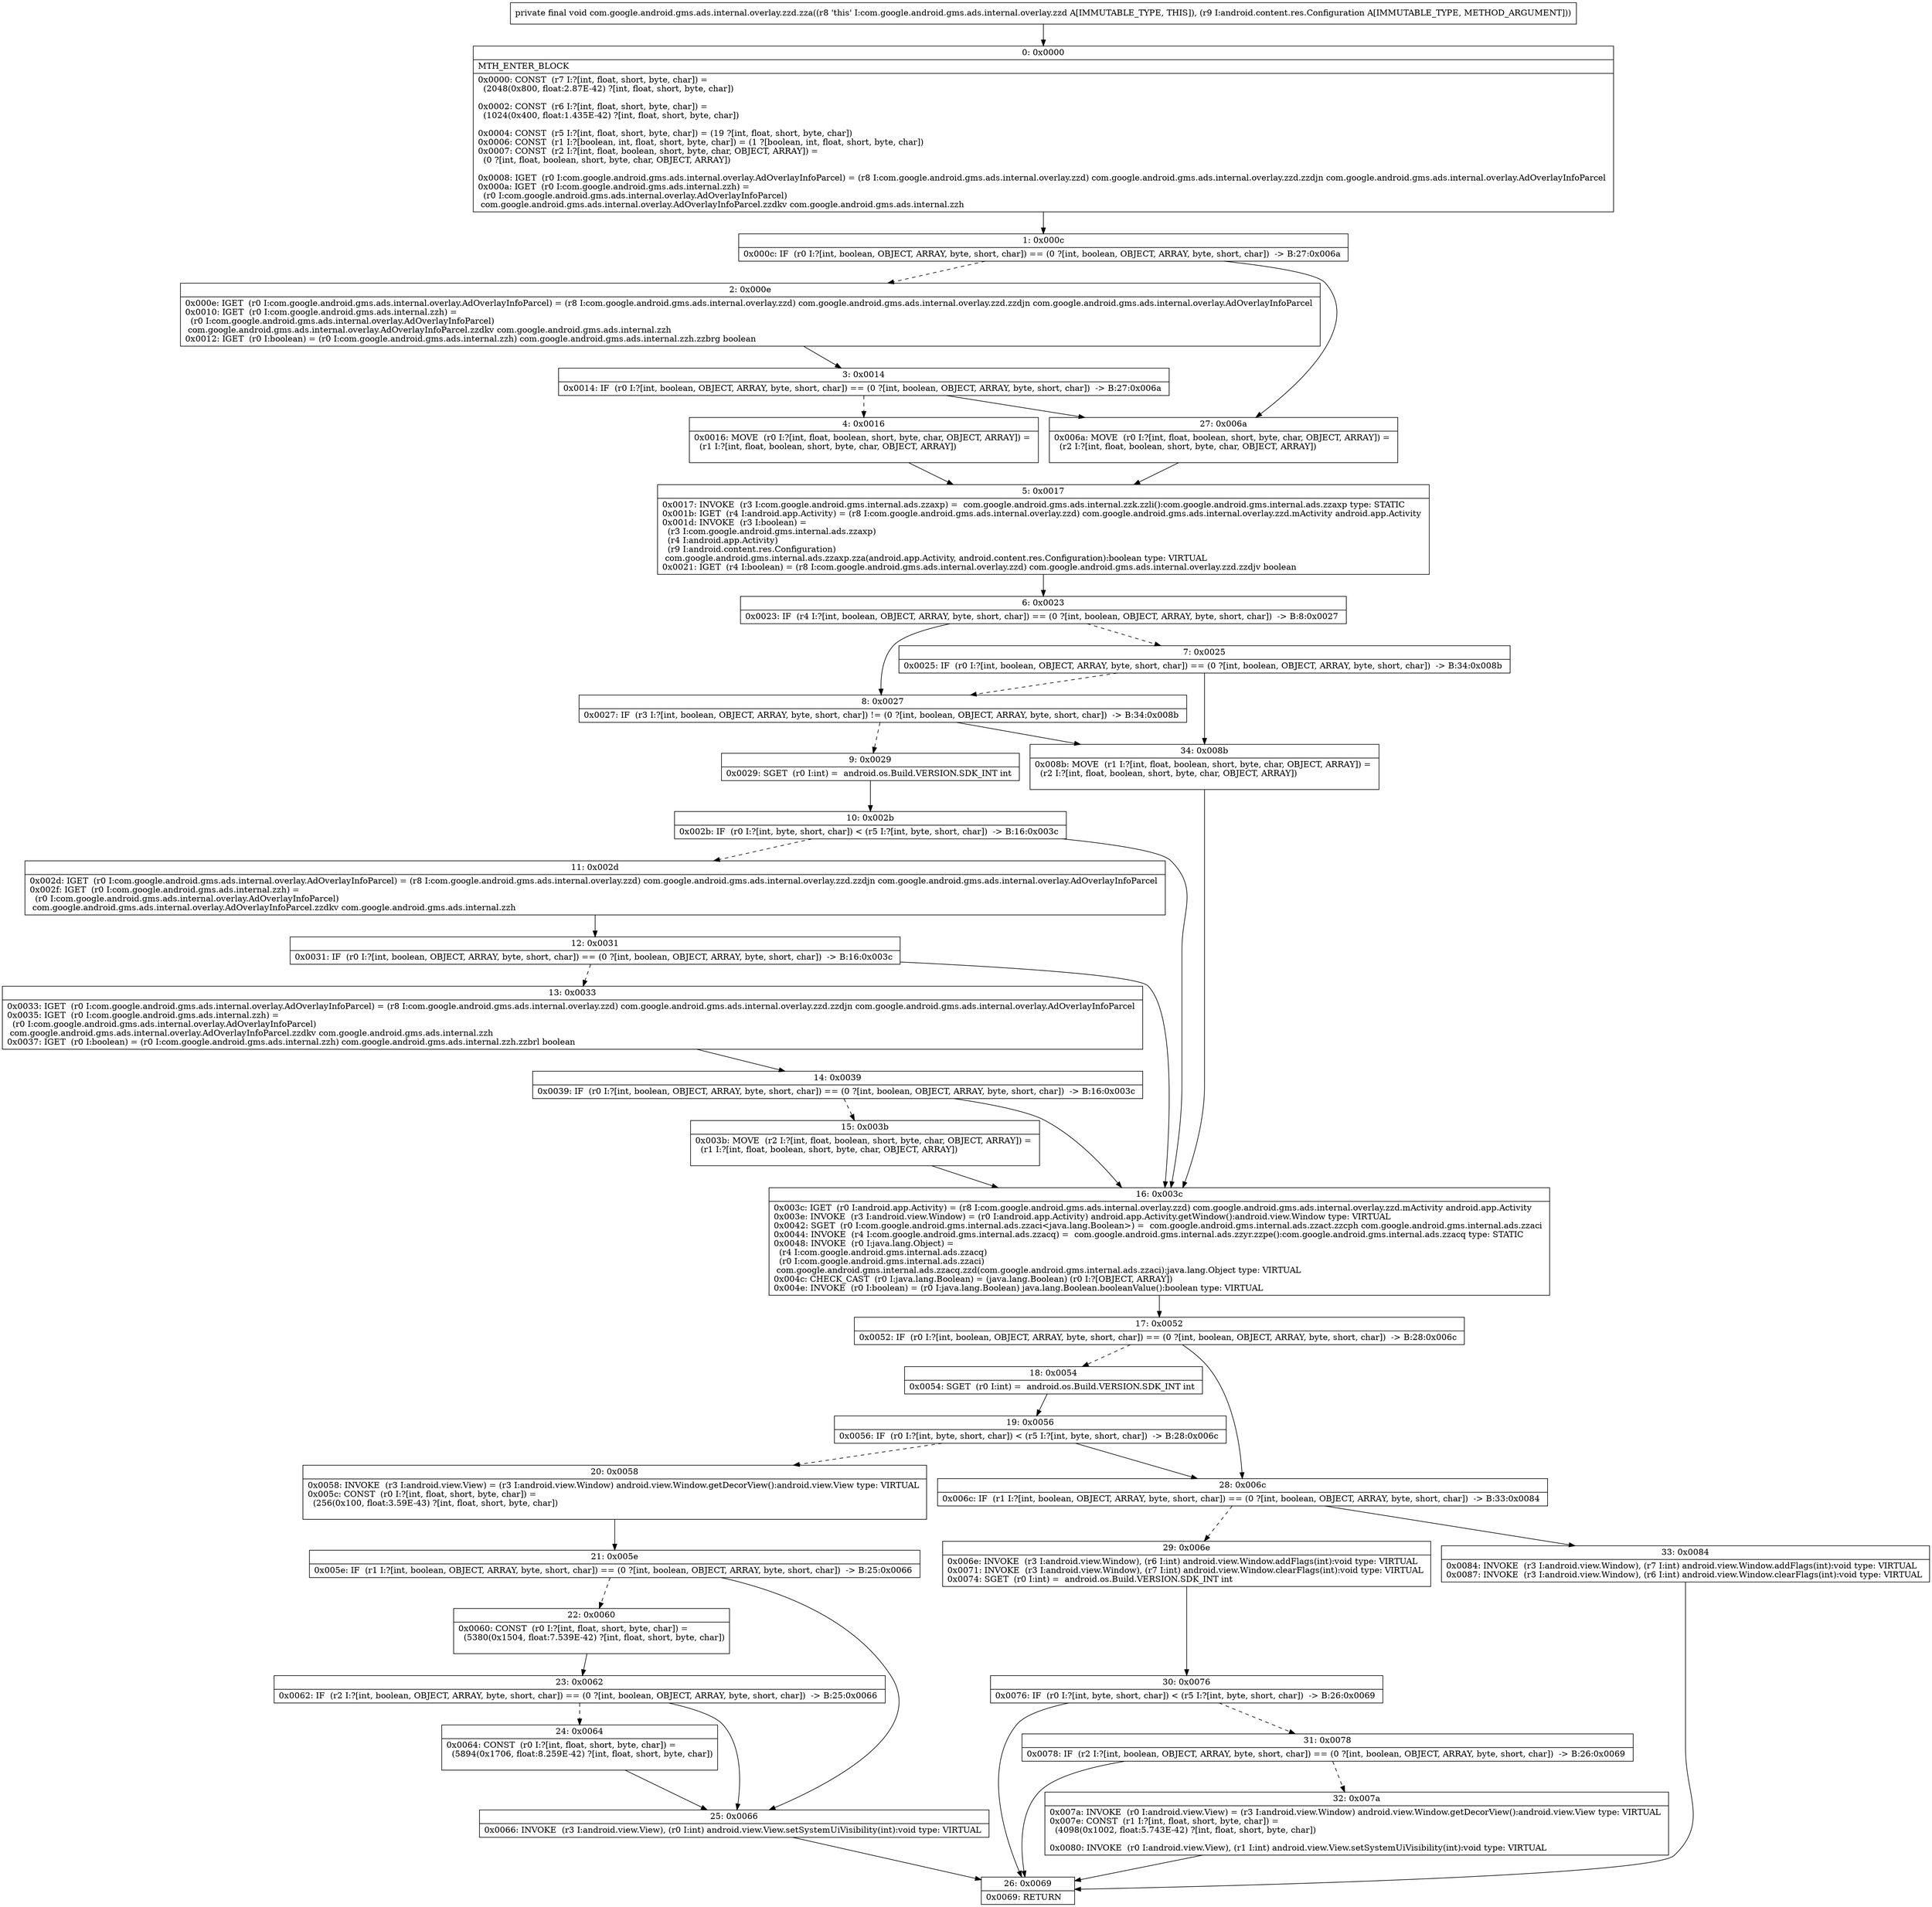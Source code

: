 digraph "CFG forcom.google.android.gms.ads.internal.overlay.zzd.zza(Landroid\/content\/res\/Configuration;)V" {
Node_0 [shape=record,label="{0\:\ 0x0000|MTH_ENTER_BLOCK\l|0x0000: CONST  (r7 I:?[int, float, short, byte, char]) = \l  (2048(0x800, float:2.87E\-42) ?[int, float, short, byte, char])\l \l0x0002: CONST  (r6 I:?[int, float, short, byte, char]) = \l  (1024(0x400, float:1.435E\-42) ?[int, float, short, byte, char])\l \l0x0004: CONST  (r5 I:?[int, float, short, byte, char]) = (19 ?[int, float, short, byte, char]) \l0x0006: CONST  (r1 I:?[boolean, int, float, short, byte, char]) = (1 ?[boolean, int, float, short, byte, char]) \l0x0007: CONST  (r2 I:?[int, float, boolean, short, byte, char, OBJECT, ARRAY]) = \l  (0 ?[int, float, boolean, short, byte, char, OBJECT, ARRAY])\l \l0x0008: IGET  (r0 I:com.google.android.gms.ads.internal.overlay.AdOverlayInfoParcel) = (r8 I:com.google.android.gms.ads.internal.overlay.zzd) com.google.android.gms.ads.internal.overlay.zzd.zzdjn com.google.android.gms.ads.internal.overlay.AdOverlayInfoParcel \l0x000a: IGET  (r0 I:com.google.android.gms.ads.internal.zzh) = \l  (r0 I:com.google.android.gms.ads.internal.overlay.AdOverlayInfoParcel)\l com.google.android.gms.ads.internal.overlay.AdOverlayInfoParcel.zzdkv com.google.android.gms.ads.internal.zzh \l}"];
Node_1 [shape=record,label="{1\:\ 0x000c|0x000c: IF  (r0 I:?[int, boolean, OBJECT, ARRAY, byte, short, char]) == (0 ?[int, boolean, OBJECT, ARRAY, byte, short, char])  \-\> B:27:0x006a \l}"];
Node_2 [shape=record,label="{2\:\ 0x000e|0x000e: IGET  (r0 I:com.google.android.gms.ads.internal.overlay.AdOverlayInfoParcel) = (r8 I:com.google.android.gms.ads.internal.overlay.zzd) com.google.android.gms.ads.internal.overlay.zzd.zzdjn com.google.android.gms.ads.internal.overlay.AdOverlayInfoParcel \l0x0010: IGET  (r0 I:com.google.android.gms.ads.internal.zzh) = \l  (r0 I:com.google.android.gms.ads.internal.overlay.AdOverlayInfoParcel)\l com.google.android.gms.ads.internal.overlay.AdOverlayInfoParcel.zzdkv com.google.android.gms.ads.internal.zzh \l0x0012: IGET  (r0 I:boolean) = (r0 I:com.google.android.gms.ads.internal.zzh) com.google.android.gms.ads.internal.zzh.zzbrg boolean \l}"];
Node_3 [shape=record,label="{3\:\ 0x0014|0x0014: IF  (r0 I:?[int, boolean, OBJECT, ARRAY, byte, short, char]) == (0 ?[int, boolean, OBJECT, ARRAY, byte, short, char])  \-\> B:27:0x006a \l}"];
Node_4 [shape=record,label="{4\:\ 0x0016|0x0016: MOVE  (r0 I:?[int, float, boolean, short, byte, char, OBJECT, ARRAY]) = \l  (r1 I:?[int, float, boolean, short, byte, char, OBJECT, ARRAY])\l \l}"];
Node_5 [shape=record,label="{5\:\ 0x0017|0x0017: INVOKE  (r3 I:com.google.android.gms.internal.ads.zzaxp) =  com.google.android.gms.ads.internal.zzk.zzli():com.google.android.gms.internal.ads.zzaxp type: STATIC \l0x001b: IGET  (r4 I:android.app.Activity) = (r8 I:com.google.android.gms.ads.internal.overlay.zzd) com.google.android.gms.ads.internal.overlay.zzd.mActivity android.app.Activity \l0x001d: INVOKE  (r3 I:boolean) = \l  (r3 I:com.google.android.gms.internal.ads.zzaxp)\l  (r4 I:android.app.Activity)\l  (r9 I:android.content.res.Configuration)\l com.google.android.gms.internal.ads.zzaxp.zza(android.app.Activity, android.content.res.Configuration):boolean type: VIRTUAL \l0x0021: IGET  (r4 I:boolean) = (r8 I:com.google.android.gms.ads.internal.overlay.zzd) com.google.android.gms.ads.internal.overlay.zzd.zzdjv boolean \l}"];
Node_6 [shape=record,label="{6\:\ 0x0023|0x0023: IF  (r4 I:?[int, boolean, OBJECT, ARRAY, byte, short, char]) == (0 ?[int, boolean, OBJECT, ARRAY, byte, short, char])  \-\> B:8:0x0027 \l}"];
Node_7 [shape=record,label="{7\:\ 0x0025|0x0025: IF  (r0 I:?[int, boolean, OBJECT, ARRAY, byte, short, char]) == (0 ?[int, boolean, OBJECT, ARRAY, byte, short, char])  \-\> B:34:0x008b \l}"];
Node_8 [shape=record,label="{8\:\ 0x0027|0x0027: IF  (r3 I:?[int, boolean, OBJECT, ARRAY, byte, short, char]) != (0 ?[int, boolean, OBJECT, ARRAY, byte, short, char])  \-\> B:34:0x008b \l}"];
Node_9 [shape=record,label="{9\:\ 0x0029|0x0029: SGET  (r0 I:int) =  android.os.Build.VERSION.SDK_INT int \l}"];
Node_10 [shape=record,label="{10\:\ 0x002b|0x002b: IF  (r0 I:?[int, byte, short, char]) \< (r5 I:?[int, byte, short, char])  \-\> B:16:0x003c \l}"];
Node_11 [shape=record,label="{11\:\ 0x002d|0x002d: IGET  (r0 I:com.google.android.gms.ads.internal.overlay.AdOverlayInfoParcel) = (r8 I:com.google.android.gms.ads.internal.overlay.zzd) com.google.android.gms.ads.internal.overlay.zzd.zzdjn com.google.android.gms.ads.internal.overlay.AdOverlayInfoParcel \l0x002f: IGET  (r0 I:com.google.android.gms.ads.internal.zzh) = \l  (r0 I:com.google.android.gms.ads.internal.overlay.AdOverlayInfoParcel)\l com.google.android.gms.ads.internal.overlay.AdOverlayInfoParcel.zzdkv com.google.android.gms.ads.internal.zzh \l}"];
Node_12 [shape=record,label="{12\:\ 0x0031|0x0031: IF  (r0 I:?[int, boolean, OBJECT, ARRAY, byte, short, char]) == (0 ?[int, boolean, OBJECT, ARRAY, byte, short, char])  \-\> B:16:0x003c \l}"];
Node_13 [shape=record,label="{13\:\ 0x0033|0x0033: IGET  (r0 I:com.google.android.gms.ads.internal.overlay.AdOverlayInfoParcel) = (r8 I:com.google.android.gms.ads.internal.overlay.zzd) com.google.android.gms.ads.internal.overlay.zzd.zzdjn com.google.android.gms.ads.internal.overlay.AdOverlayInfoParcel \l0x0035: IGET  (r0 I:com.google.android.gms.ads.internal.zzh) = \l  (r0 I:com.google.android.gms.ads.internal.overlay.AdOverlayInfoParcel)\l com.google.android.gms.ads.internal.overlay.AdOverlayInfoParcel.zzdkv com.google.android.gms.ads.internal.zzh \l0x0037: IGET  (r0 I:boolean) = (r0 I:com.google.android.gms.ads.internal.zzh) com.google.android.gms.ads.internal.zzh.zzbrl boolean \l}"];
Node_14 [shape=record,label="{14\:\ 0x0039|0x0039: IF  (r0 I:?[int, boolean, OBJECT, ARRAY, byte, short, char]) == (0 ?[int, boolean, OBJECT, ARRAY, byte, short, char])  \-\> B:16:0x003c \l}"];
Node_15 [shape=record,label="{15\:\ 0x003b|0x003b: MOVE  (r2 I:?[int, float, boolean, short, byte, char, OBJECT, ARRAY]) = \l  (r1 I:?[int, float, boolean, short, byte, char, OBJECT, ARRAY])\l \l}"];
Node_16 [shape=record,label="{16\:\ 0x003c|0x003c: IGET  (r0 I:android.app.Activity) = (r8 I:com.google.android.gms.ads.internal.overlay.zzd) com.google.android.gms.ads.internal.overlay.zzd.mActivity android.app.Activity \l0x003e: INVOKE  (r3 I:android.view.Window) = (r0 I:android.app.Activity) android.app.Activity.getWindow():android.view.Window type: VIRTUAL \l0x0042: SGET  (r0 I:com.google.android.gms.internal.ads.zzaci\<java.lang.Boolean\>) =  com.google.android.gms.internal.ads.zzact.zzcph com.google.android.gms.internal.ads.zzaci \l0x0044: INVOKE  (r4 I:com.google.android.gms.internal.ads.zzacq) =  com.google.android.gms.internal.ads.zzyr.zzpe():com.google.android.gms.internal.ads.zzacq type: STATIC \l0x0048: INVOKE  (r0 I:java.lang.Object) = \l  (r4 I:com.google.android.gms.internal.ads.zzacq)\l  (r0 I:com.google.android.gms.internal.ads.zzaci)\l com.google.android.gms.internal.ads.zzacq.zzd(com.google.android.gms.internal.ads.zzaci):java.lang.Object type: VIRTUAL \l0x004c: CHECK_CAST  (r0 I:java.lang.Boolean) = (java.lang.Boolean) (r0 I:?[OBJECT, ARRAY]) \l0x004e: INVOKE  (r0 I:boolean) = (r0 I:java.lang.Boolean) java.lang.Boolean.booleanValue():boolean type: VIRTUAL \l}"];
Node_17 [shape=record,label="{17\:\ 0x0052|0x0052: IF  (r0 I:?[int, boolean, OBJECT, ARRAY, byte, short, char]) == (0 ?[int, boolean, OBJECT, ARRAY, byte, short, char])  \-\> B:28:0x006c \l}"];
Node_18 [shape=record,label="{18\:\ 0x0054|0x0054: SGET  (r0 I:int) =  android.os.Build.VERSION.SDK_INT int \l}"];
Node_19 [shape=record,label="{19\:\ 0x0056|0x0056: IF  (r0 I:?[int, byte, short, char]) \< (r5 I:?[int, byte, short, char])  \-\> B:28:0x006c \l}"];
Node_20 [shape=record,label="{20\:\ 0x0058|0x0058: INVOKE  (r3 I:android.view.View) = (r3 I:android.view.Window) android.view.Window.getDecorView():android.view.View type: VIRTUAL \l0x005c: CONST  (r0 I:?[int, float, short, byte, char]) = \l  (256(0x100, float:3.59E\-43) ?[int, float, short, byte, char])\l \l}"];
Node_21 [shape=record,label="{21\:\ 0x005e|0x005e: IF  (r1 I:?[int, boolean, OBJECT, ARRAY, byte, short, char]) == (0 ?[int, boolean, OBJECT, ARRAY, byte, short, char])  \-\> B:25:0x0066 \l}"];
Node_22 [shape=record,label="{22\:\ 0x0060|0x0060: CONST  (r0 I:?[int, float, short, byte, char]) = \l  (5380(0x1504, float:7.539E\-42) ?[int, float, short, byte, char])\l \l}"];
Node_23 [shape=record,label="{23\:\ 0x0062|0x0062: IF  (r2 I:?[int, boolean, OBJECT, ARRAY, byte, short, char]) == (0 ?[int, boolean, OBJECT, ARRAY, byte, short, char])  \-\> B:25:0x0066 \l}"];
Node_24 [shape=record,label="{24\:\ 0x0064|0x0064: CONST  (r0 I:?[int, float, short, byte, char]) = \l  (5894(0x1706, float:8.259E\-42) ?[int, float, short, byte, char])\l \l}"];
Node_25 [shape=record,label="{25\:\ 0x0066|0x0066: INVOKE  (r3 I:android.view.View), (r0 I:int) android.view.View.setSystemUiVisibility(int):void type: VIRTUAL \l}"];
Node_26 [shape=record,label="{26\:\ 0x0069|0x0069: RETURN   \l}"];
Node_27 [shape=record,label="{27\:\ 0x006a|0x006a: MOVE  (r0 I:?[int, float, boolean, short, byte, char, OBJECT, ARRAY]) = \l  (r2 I:?[int, float, boolean, short, byte, char, OBJECT, ARRAY])\l \l}"];
Node_28 [shape=record,label="{28\:\ 0x006c|0x006c: IF  (r1 I:?[int, boolean, OBJECT, ARRAY, byte, short, char]) == (0 ?[int, boolean, OBJECT, ARRAY, byte, short, char])  \-\> B:33:0x0084 \l}"];
Node_29 [shape=record,label="{29\:\ 0x006e|0x006e: INVOKE  (r3 I:android.view.Window), (r6 I:int) android.view.Window.addFlags(int):void type: VIRTUAL \l0x0071: INVOKE  (r3 I:android.view.Window), (r7 I:int) android.view.Window.clearFlags(int):void type: VIRTUAL \l0x0074: SGET  (r0 I:int) =  android.os.Build.VERSION.SDK_INT int \l}"];
Node_30 [shape=record,label="{30\:\ 0x0076|0x0076: IF  (r0 I:?[int, byte, short, char]) \< (r5 I:?[int, byte, short, char])  \-\> B:26:0x0069 \l}"];
Node_31 [shape=record,label="{31\:\ 0x0078|0x0078: IF  (r2 I:?[int, boolean, OBJECT, ARRAY, byte, short, char]) == (0 ?[int, boolean, OBJECT, ARRAY, byte, short, char])  \-\> B:26:0x0069 \l}"];
Node_32 [shape=record,label="{32\:\ 0x007a|0x007a: INVOKE  (r0 I:android.view.View) = (r3 I:android.view.Window) android.view.Window.getDecorView():android.view.View type: VIRTUAL \l0x007e: CONST  (r1 I:?[int, float, short, byte, char]) = \l  (4098(0x1002, float:5.743E\-42) ?[int, float, short, byte, char])\l \l0x0080: INVOKE  (r0 I:android.view.View), (r1 I:int) android.view.View.setSystemUiVisibility(int):void type: VIRTUAL \l}"];
Node_33 [shape=record,label="{33\:\ 0x0084|0x0084: INVOKE  (r3 I:android.view.Window), (r7 I:int) android.view.Window.addFlags(int):void type: VIRTUAL \l0x0087: INVOKE  (r3 I:android.view.Window), (r6 I:int) android.view.Window.clearFlags(int):void type: VIRTUAL \l}"];
Node_34 [shape=record,label="{34\:\ 0x008b|0x008b: MOVE  (r1 I:?[int, float, boolean, short, byte, char, OBJECT, ARRAY]) = \l  (r2 I:?[int, float, boolean, short, byte, char, OBJECT, ARRAY])\l \l}"];
MethodNode[shape=record,label="{private final void com.google.android.gms.ads.internal.overlay.zzd.zza((r8 'this' I:com.google.android.gms.ads.internal.overlay.zzd A[IMMUTABLE_TYPE, THIS]), (r9 I:android.content.res.Configuration A[IMMUTABLE_TYPE, METHOD_ARGUMENT])) }"];
MethodNode -> Node_0;
Node_0 -> Node_1;
Node_1 -> Node_2[style=dashed];
Node_1 -> Node_27;
Node_2 -> Node_3;
Node_3 -> Node_4[style=dashed];
Node_3 -> Node_27;
Node_4 -> Node_5;
Node_5 -> Node_6;
Node_6 -> Node_7[style=dashed];
Node_6 -> Node_8;
Node_7 -> Node_8[style=dashed];
Node_7 -> Node_34;
Node_8 -> Node_9[style=dashed];
Node_8 -> Node_34;
Node_9 -> Node_10;
Node_10 -> Node_11[style=dashed];
Node_10 -> Node_16;
Node_11 -> Node_12;
Node_12 -> Node_13[style=dashed];
Node_12 -> Node_16;
Node_13 -> Node_14;
Node_14 -> Node_15[style=dashed];
Node_14 -> Node_16;
Node_15 -> Node_16;
Node_16 -> Node_17;
Node_17 -> Node_18[style=dashed];
Node_17 -> Node_28;
Node_18 -> Node_19;
Node_19 -> Node_20[style=dashed];
Node_19 -> Node_28;
Node_20 -> Node_21;
Node_21 -> Node_22[style=dashed];
Node_21 -> Node_25;
Node_22 -> Node_23;
Node_23 -> Node_24[style=dashed];
Node_23 -> Node_25;
Node_24 -> Node_25;
Node_25 -> Node_26;
Node_27 -> Node_5;
Node_28 -> Node_29[style=dashed];
Node_28 -> Node_33;
Node_29 -> Node_30;
Node_30 -> Node_26;
Node_30 -> Node_31[style=dashed];
Node_31 -> Node_26;
Node_31 -> Node_32[style=dashed];
Node_32 -> Node_26;
Node_33 -> Node_26;
Node_34 -> Node_16;
}

